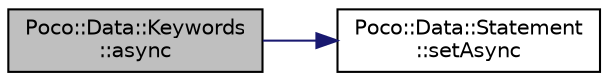 digraph "Poco::Data::Keywords::async"
{
 // LATEX_PDF_SIZE
  edge [fontname="Helvetica",fontsize="10",labelfontname="Helvetica",labelfontsize="10"];
  node [fontname="Helvetica",fontsize="10",shape=record];
  rankdir="LR";
  Node1 [label="Poco::Data::Keywords\l::async",height=0.2,width=0.4,color="black", fillcolor="grey75", style="filled", fontcolor="black",tooltip="Sets the _async flag to true, signalling asynchronous execution."];
  Node1 -> Node2 [color="midnightblue",fontsize="10",style="solid"];
  Node2 [label="Poco::Data::Statement\l::setAsync",height=0.2,width=0.4,color="black", fillcolor="white", style="filled",URL="$classPoco_1_1Data_1_1Statement.html#a3d704897ba4e6733d59131ed153da85e",tooltip=" "];
}
